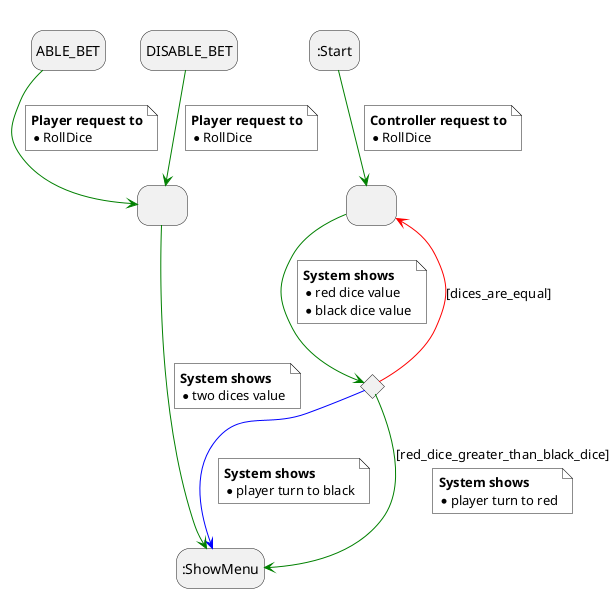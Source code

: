 @startuml
hide empty description

state 1 as " "
state 2 as " "
state dices_equal as " " <<choice>>

:Start -[#green]-> 1
note on link #white
    <b>Controller request to</b>
    * RollDice
end note

1 -[#green]-> dices_equal
note on link #white
    <b>System shows</b>
    * red dice value
    * black dice value
end note

dices_equal -[#red]-> 1 : [dices_are_equal]

dices_equal -[#green]-> :ShowMenu : [red_dice_greater_than_black_dice]
note on link #white
    <b>System shows</b>
    * player turn to red
end note

dices_equal -[#blue]-> :ShowMenu
note on link #white
    <b>System shows</b>
    * player turn to black
end note

ABLE_BET -[#green]-> 2
note on link #white
    <b>Player request to</b>
    * RollDice
end note

DISABLE_BET -[#green]-> 2
note on link #white
    <b>Player request to</b>
    * RollDice
end note

2 -[#green]-> :ShowMenu
note on link #white
    <b>System shows</b>
    * two dices value
end note

ABLE_BET -[hidden]right-> DISABLE_BET
ABLE_BET -[hidden]right-> :Start

@enduml
